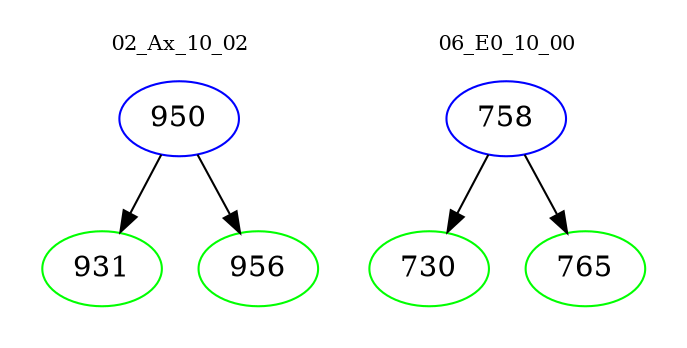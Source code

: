 digraph{
subgraph cluster_0 {
color = white
label = "02_Ax_10_02";
fontsize=10;
T0_950 [label="950", color="blue"]
T0_950 -> T0_931 [color="black"]
T0_931 [label="931", color="green"]
T0_950 -> T0_956 [color="black"]
T0_956 [label="956", color="green"]
}
subgraph cluster_1 {
color = white
label = "06_E0_10_00";
fontsize=10;
T1_758 [label="758", color="blue"]
T1_758 -> T1_730 [color="black"]
T1_730 [label="730", color="green"]
T1_758 -> T1_765 [color="black"]
T1_765 [label="765", color="green"]
}
}
